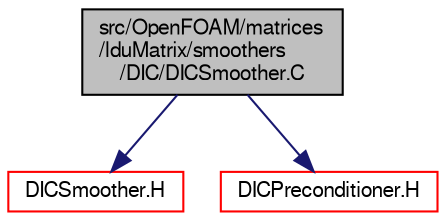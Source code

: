 digraph "src/OpenFOAM/matrices/lduMatrix/smoothers/DIC/DICSmoother.C"
{
  bgcolor="transparent";
  edge [fontname="FreeSans",fontsize="10",labelfontname="FreeSans",labelfontsize="10"];
  node [fontname="FreeSans",fontsize="10",shape=record];
  Node0 [label="src/OpenFOAM/matrices\l/lduMatrix/smoothers\l/DIC/DICSmoother.C",height=0.2,width=0.4,color="black", fillcolor="grey75", style="filled", fontcolor="black"];
  Node0 -> Node1 [color="midnightblue",fontsize="10",style="solid",fontname="FreeSans"];
  Node1 [label="DICSmoother.H",height=0.2,width=0.4,color="red",URL="$a10757.html"];
  Node0 -> Node132 [color="midnightblue",fontsize="10",style="solid",fontname="FreeSans"];
  Node132 [label="DICPreconditioner.H",height=0.2,width=0.4,color="red",URL="$a10727.html"];
}
